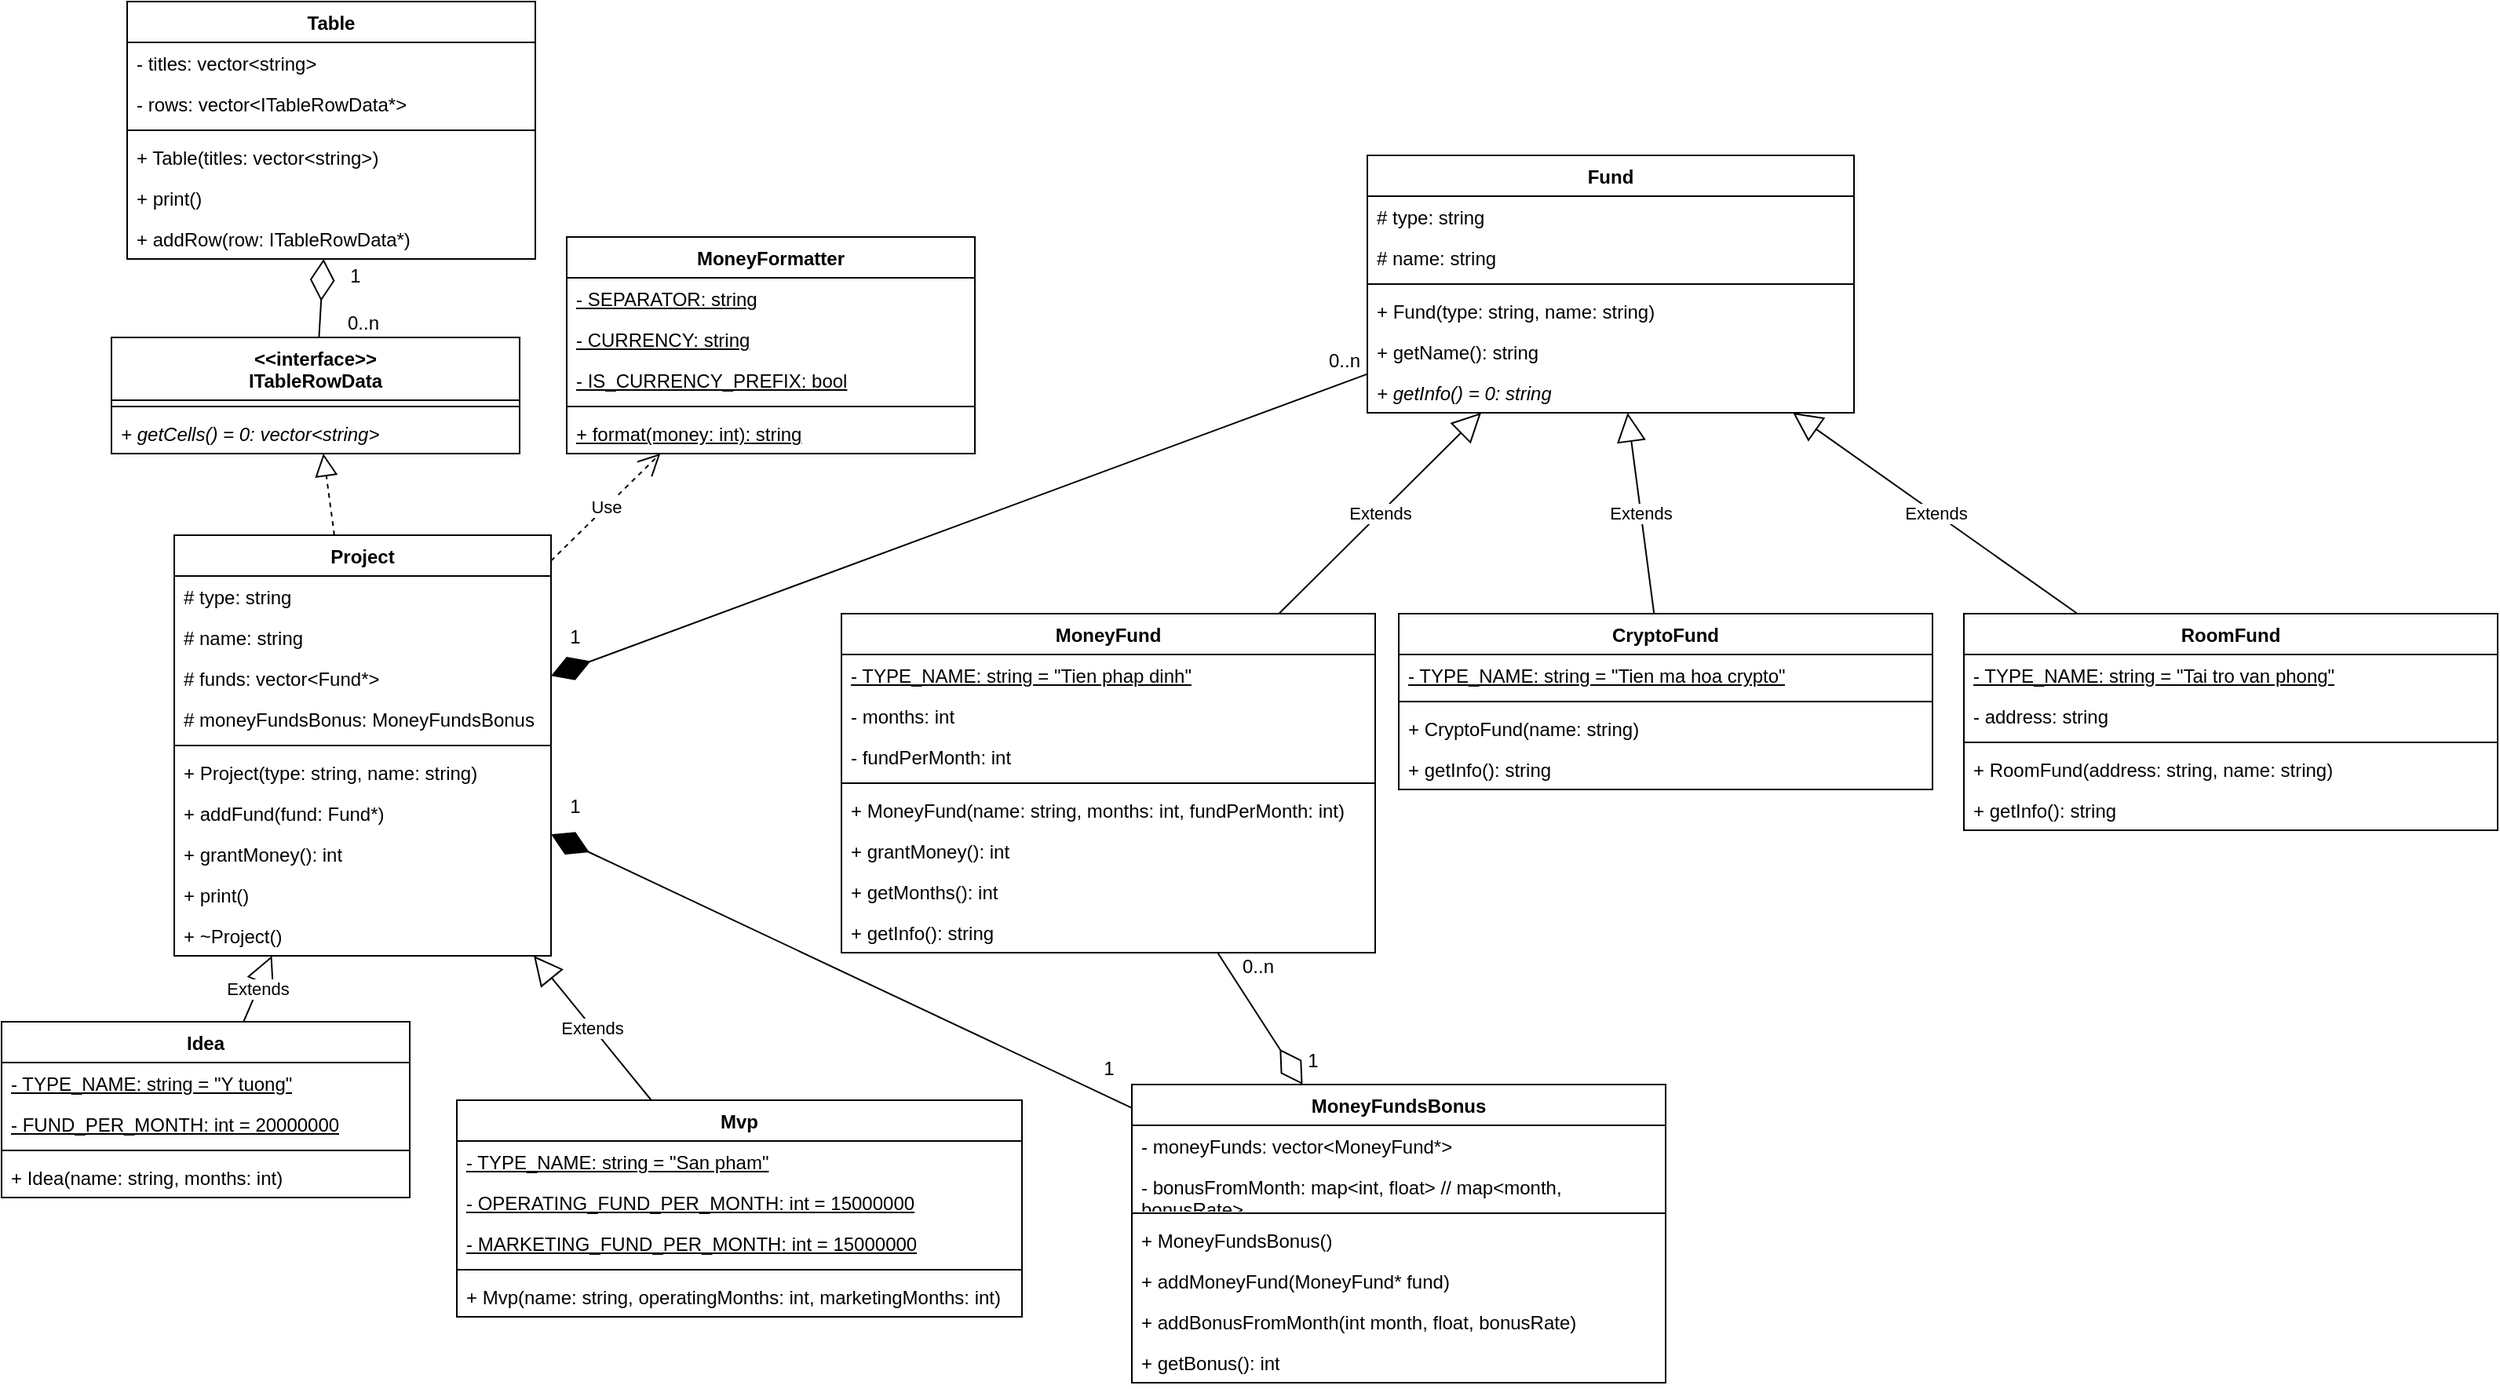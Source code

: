 <mxfile version="21.6.6" type="device">
  <diagram name="Page-1" id="ewAJtJAnc_Y8RpBzLz0w">
    <mxGraphModel dx="1235" dy="1766" grid="1" gridSize="10" guides="1" tooltips="1" connect="1" arrows="1" fold="1" page="1" pageScale="1" pageWidth="850" pageHeight="1100" math="0" shadow="0">
      <root>
        <mxCell id="0" />
        <mxCell id="1" parent="0" />
        <mxCell id="tlYxguj1pBxZnLDJ_f96-1" value="Project" style="swimlane;fontStyle=1;align=center;verticalAlign=top;childLayout=stackLayout;horizontal=1;startSize=26;horizontalStack=0;resizeParent=1;resizeParentMax=0;resizeLast=0;collapsible=1;marginBottom=0;whiteSpace=wrap;html=1;" parent="1" vertex="1">
          <mxGeometry x="230" y="210" width="240" height="268" as="geometry" />
        </mxCell>
        <mxCell id="tlYxguj1pBxZnLDJ_f96-2" value="# type: string" style="text;strokeColor=none;fillColor=none;align=left;verticalAlign=top;spacingLeft=4;spacingRight=4;overflow=hidden;rotatable=0;points=[[0,0.5],[1,0.5]];portConstraint=eastwest;whiteSpace=wrap;html=1;" parent="tlYxguj1pBxZnLDJ_f96-1" vertex="1">
          <mxGeometry y="26" width="240" height="26" as="geometry" />
        </mxCell>
        <mxCell id="tlYxguj1pBxZnLDJ_f96-21" value="# name: string" style="text;strokeColor=none;fillColor=none;align=left;verticalAlign=top;spacingLeft=4;spacingRight=4;overflow=hidden;rotatable=0;points=[[0,0.5],[1,0.5]];portConstraint=eastwest;whiteSpace=wrap;html=1;" parent="tlYxguj1pBxZnLDJ_f96-1" vertex="1">
          <mxGeometry y="52" width="240" height="26" as="geometry" />
        </mxCell>
        <mxCell id="tlYxguj1pBxZnLDJ_f96-26" value="# funds: vector&amp;lt;Fund*&amp;gt;" style="text;strokeColor=none;fillColor=none;align=left;verticalAlign=top;spacingLeft=4;spacingRight=4;overflow=hidden;rotatable=0;points=[[0,0.5],[1,0.5]];portConstraint=eastwest;whiteSpace=wrap;html=1;" parent="tlYxguj1pBxZnLDJ_f96-1" vertex="1">
          <mxGeometry y="78" width="240" height="26" as="geometry" />
        </mxCell>
        <mxCell id="tlYxguj1pBxZnLDJ_f96-110" value="# moneyFundsBonus: MoneyFundsBonus" style="text;strokeColor=none;fillColor=none;align=left;verticalAlign=top;spacingLeft=4;spacingRight=4;overflow=hidden;rotatable=0;points=[[0,0.5],[1,0.5]];portConstraint=eastwest;whiteSpace=wrap;html=1;" parent="tlYxguj1pBxZnLDJ_f96-1" vertex="1">
          <mxGeometry y="104" width="240" height="26" as="geometry" />
        </mxCell>
        <mxCell id="tlYxguj1pBxZnLDJ_f96-3" value="" style="line;strokeWidth=1;fillColor=none;align=left;verticalAlign=middle;spacingTop=-1;spacingLeft=3;spacingRight=3;rotatable=0;labelPosition=right;points=[];portConstraint=eastwest;strokeColor=inherit;" parent="tlYxguj1pBxZnLDJ_f96-1" vertex="1">
          <mxGeometry y="130" width="240" height="8" as="geometry" />
        </mxCell>
        <mxCell id="tlYxguj1pBxZnLDJ_f96-4" value="+ Project(type: string, name: string)" style="text;strokeColor=none;fillColor=none;align=left;verticalAlign=top;spacingLeft=4;spacingRight=4;overflow=hidden;rotatable=0;points=[[0,0.5],[1,0.5]];portConstraint=eastwest;whiteSpace=wrap;html=1;" parent="tlYxguj1pBxZnLDJ_f96-1" vertex="1">
          <mxGeometry y="138" width="240" height="26" as="geometry" />
        </mxCell>
        <mxCell id="tlYxguj1pBxZnLDJ_f96-35" value="+ addFund(fund: Fund*)" style="text;strokeColor=none;fillColor=none;align=left;verticalAlign=top;spacingLeft=4;spacingRight=4;overflow=hidden;rotatable=0;points=[[0,0.5],[1,0.5]];portConstraint=eastwest;whiteSpace=wrap;html=1;" parent="tlYxguj1pBxZnLDJ_f96-1" vertex="1">
          <mxGeometry y="164" width="240" height="26" as="geometry" />
        </mxCell>
        <mxCell id="tlYxguj1pBxZnLDJ_f96-25" value="+ grantMoney(): int" style="text;strokeColor=none;fillColor=none;align=left;verticalAlign=top;spacingLeft=4;spacingRight=4;overflow=hidden;rotatable=0;points=[[0,0.5],[1,0.5]];portConstraint=eastwest;whiteSpace=wrap;html=1;" parent="tlYxguj1pBxZnLDJ_f96-1" vertex="1">
          <mxGeometry y="190" width="240" height="26" as="geometry" />
        </mxCell>
        <mxCell id="tlYxguj1pBxZnLDJ_f96-22" value="+ print()" style="text;strokeColor=none;fillColor=none;align=left;verticalAlign=top;spacingLeft=4;spacingRight=4;overflow=hidden;rotatable=0;points=[[0,0.5],[1,0.5]];portConstraint=eastwest;whiteSpace=wrap;html=1;" parent="tlYxguj1pBxZnLDJ_f96-1" vertex="1">
          <mxGeometry y="216" width="240" height="26" as="geometry" />
        </mxCell>
        <mxCell id="tlYxguj1pBxZnLDJ_f96-33" value="+ ~Project()" style="text;strokeColor=none;fillColor=none;align=left;verticalAlign=top;spacingLeft=4;spacingRight=4;overflow=hidden;rotatable=0;points=[[0,0.5],[1,0.5]];portConstraint=eastwest;whiteSpace=wrap;html=1;" parent="tlYxguj1pBxZnLDJ_f96-1" vertex="1">
          <mxGeometry y="242" width="240" height="26" as="geometry" />
        </mxCell>
        <mxCell id="tlYxguj1pBxZnLDJ_f96-5" value="Idea" style="swimlane;fontStyle=1;align=center;verticalAlign=top;childLayout=stackLayout;horizontal=1;startSize=26;horizontalStack=0;resizeParent=1;resizeParentMax=0;resizeLast=0;collapsible=1;marginBottom=0;whiteSpace=wrap;html=1;" parent="1" vertex="1">
          <mxGeometry x="120" y="520" width="260" height="112" as="geometry" />
        </mxCell>
        <mxCell id="tlYxguj1pBxZnLDJ_f96-6" value="- TYPE_NAME: string = &quot;Y tuong&quot;" style="text;strokeColor=none;fillColor=none;align=left;verticalAlign=top;spacingLeft=4;spacingRight=4;overflow=hidden;rotatable=0;points=[[0,0.5],[1,0.5]];portConstraint=eastwest;whiteSpace=wrap;html=1;fontStyle=4" parent="tlYxguj1pBxZnLDJ_f96-5" vertex="1">
          <mxGeometry y="26" width="260" height="26" as="geometry" />
        </mxCell>
        <mxCell id="tlYxguj1pBxZnLDJ_f96-32" value="- FUND_PER_MONTH: int = 20000000" style="text;strokeColor=none;fillColor=none;align=left;verticalAlign=top;spacingLeft=4;spacingRight=4;overflow=hidden;rotatable=0;points=[[0,0.5],[1,0.5]];portConstraint=eastwest;whiteSpace=wrap;html=1;fontStyle=4" parent="tlYxguj1pBxZnLDJ_f96-5" vertex="1">
          <mxGeometry y="52" width="260" height="26" as="geometry" />
        </mxCell>
        <mxCell id="tlYxguj1pBxZnLDJ_f96-7" value="" style="line;strokeWidth=1;fillColor=none;align=left;verticalAlign=middle;spacingTop=-1;spacingLeft=3;spacingRight=3;rotatable=0;labelPosition=right;points=[];portConstraint=eastwest;strokeColor=inherit;" parent="tlYxguj1pBxZnLDJ_f96-5" vertex="1">
          <mxGeometry y="78" width="260" height="8" as="geometry" />
        </mxCell>
        <mxCell id="tlYxguj1pBxZnLDJ_f96-8" value="+ Idea(name: string, months: int)" style="text;strokeColor=none;fillColor=none;align=left;verticalAlign=top;spacingLeft=4;spacingRight=4;overflow=hidden;rotatable=0;points=[[0,0.5],[1,0.5]];portConstraint=eastwest;whiteSpace=wrap;html=1;" parent="tlYxguj1pBxZnLDJ_f96-5" vertex="1">
          <mxGeometry y="86" width="260" height="26" as="geometry" />
        </mxCell>
        <mxCell id="tlYxguj1pBxZnLDJ_f96-9" value="Mvp" style="swimlane;fontStyle=1;align=center;verticalAlign=top;childLayout=stackLayout;horizontal=1;startSize=26;horizontalStack=0;resizeParent=1;resizeParentMax=0;resizeLast=0;collapsible=1;marginBottom=0;whiteSpace=wrap;html=1;" parent="1" vertex="1">
          <mxGeometry x="410" y="570" width="360" height="138" as="geometry" />
        </mxCell>
        <mxCell id="tlYxguj1pBxZnLDJ_f96-10" value="- TYPE_NAME: string = &quot;San pham&quot;" style="text;strokeColor=none;fillColor=none;align=left;verticalAlign=top;spacingLeft=4;spacingRight=4;overflow=hidden;rotatable=0;points=[[0,0.5],[1,0.5]];portConstraint=eastwest;whiteSpace=wrap;html=1;fontStyle=4" parent="tlYxguj1pBxZnLDJ_f96-9" vertex="1">
          <mxGeometry y="26" width="360" height="26" as="geometry" />
        </mxCell>
        <mxCell id="tlYxguj1pBxZnLDJ_f96-24" value="- OPERATING_FUND_PER_MONTH: int = 15000000" style="text;strokeColor=none;fillColor=none;align=left;verticalAlign=top;spacingLeft=4;spacingRight=4;overflow=hidden;rotatable=0;points=[[0,0.5],[1,0.5]];portConstraint=eastwest;whiteSpace=wrap;html=1;fontStyle=4" parent="tlYxguj1pBxZnLDJ_f96-9" vertex="1">
          <mxGeometry y="52" width="360" height="26" as="geometry" />
        </mxCell>
        <mxCell id="tlYxguj1pBxZnLDJ_f96-36" value="- MARKETING_FUND_PER_MONTH: int = 15000000" style="text;strokeColor=none;fillColor=none;align=left;verticalAlign=top;spacingLeft=4;spacingRight=4;overflow=hidden;rotatable=0;points=[[0,0.5],[1,0.5]];portConstraint=eastwest;whiteSpace=wrap;html=1;fontStyle=4" parent="tlYxguj1pBxZnLDJ_f96-9" vertex="1">
          <mxGeometry y="78" width="360" height="26" as="geometry" />
        </mxCell>
        <mxCell id="tlYxguj1pBxZnLDJ_f96-11" value="" style="line;strokeWidth=1;fillColor=none;align=left;verticalAlign=middle;spacingTop=-1;spacingLeft=3;spacingRight=3;rotatable=0;labelPosition=right;points=[];portConstraint=eastwest;strokeColor=inherit;" parent="tlYxguj1pBxZnLDJ_f96-9" vertex="1">
          <mxGeometry y="104" width="360" height="8" as="geometry" />
        </mxCell>
        <mxCell id="tlYxguj1pBxZnLDJ_f96-12" value="+ Mvp(name: string, operatingMonths: int, marketingMonths: int)" style="text;strokeColor=none;fillColor=none;align=left;verticalAlign=top;spacingLeft=4;spacingRight=4;overflow=hidden;rotatable=0;points=[[0,0.5],[1,0.5]];portConstraint=eastwest;whiteSpace=wrap;html=1;" parent="tlYxguj1pBxZnLDJ_f96-9" vertex="1">
          <mxGeometry y="112" width="360" height="26" as="geometry" />
        </mxCell>
        <mxCell id="tlYxguj1pBxZnLDJ_f96-13" value="Extends" style="endArrow=block;endSize=16;endFill=0;html=1;rounded=0;" parent="1" source="tlYxguj1pBxZnLDJ_f96-5" target="tlYxguj1pBxZnLDJ_f96-1" edge="1">
          <mxGeometry width="160" relative="1" as="geometry">
            <mxPoint x="350" y="410" as="sourcePoint" />
            <mxPoint x="510" y="410" as="targetPoint" />
          </mxGeometry>
        </mxCell>
        <mxCell id="tlYxguj1pBxZnLDJ_f96-14" value="Extends" style="endArrow=block;endSize=16;endFill=0;html=1;rounded=0;" parent="1" source="tlYxguj1pBxZnLDJ_f96-9" target="tlYxguj1pBxZnLDJ_f96-1" edge="1">
          <mxGeometry width="160" relative="1" as="geometry">
            <mxPoint x="350" y="330" as="sourcePoint" />
            <mxPoint x="420" y="256" as="targetPoint" />
          </mxGeometry>
        </mxCell>
        <mxCell id="tlYxguj1pBxZnLDJ_f96-15" value="MoneyFund" style="swimlane;fontStyle=1;align=center;verticalAlign=top;childLayout=stackLayout;horizontal=1;startSize=26;horizontalStack=0;resizeParent=1;resizeParentMax=0;resizeLast=0;collapsible=1;marginBottom=0;whiteSpace=wrap;html=1;" parent="1" vertex="1">
          <mxGeometry x="655" y="260" width="340" height="216" as="geometry" />
        </mxCell>
        <mxCell id="tlYxguj1pBxZnLDJ_f96-92" value="- TYPE_NAME: string = &quot;Tien phap dinh&quot;" style="text;strokeColor=none;fillColor=none;align=left;verticalAlign=top;spacingLeft=4;spacingRight=4;overflow=hidden;rotatable=0;points=[[0,0.5],[1,0.5]];portConstraint=eastwest;whiteSpace=wrap;html=1;fontStyle=4" parent="tlYxguj1pBxZnLDJ_f96-15" vertex="1">
          <mxGeometry y="26" width="340" height="26" as="geometry" />
        </mxCell>
        <mxCell id="tlYxguj1pBxZnLDJ_f96-16" value="- months: int" style="text;strokeColor=none;fillColor=none;align=left;verticalAlign=top;spacingLeft=4;spacingRight=4;overflow=hidden;rotatable=0;points=[[0,0.5],[1,0.5]];portConstraint=eastwest;whiteSpace=wrap;html=1;" parent="tlYxguj1pBxZnLDJ_f96-15" vertex="1">
          <mxGeometry y="52" width="340" height="26" as="geometry" />
        </mxCell>
        <mxCell id="tlYxguj1pBxZnLDJ_f96-20" value="- fundPerMonth: int" style="text;strokeColor=none;fillColor=none;align=left;verticalAlign=top;spacingLeft=4;spacingRight=4;overflow=hidden;rotatable=0;points=[[0,0.5],[1,0.5]];portConstraint=eastwest;whiteSpace=wrap;html=1;" parent="tlYxguj1pBxZnLDJ_f96-15" vertex="1">
          <mxGeometry y="78" width="340" height="26" as="geometry" />
        </mxCell>
        <mxCell id="tlYxguj1pBxZnLDJ_f96-17" value="" style="line;strokeWidth=1;fillColor=none;align=left;verticalAlign=middle;spacingTop=-1;spacingLeft=3;spacingRight=3;rotatable=0;labelPosition=right;points=[];portConstraint=eastwest;strokeColor=inherit;" parent="tlYxguj1pBxZnLDJ_f96-15" vertex="1">
          <mxGeometry y="104" width="340" height="8" as="geometry" />
        </mxCell>
        <mxCell id="tlYxguj1pBxZnLDJ_f96-34" value="&lt;div&gt;+ MoneyFund(name: string, months: int, fundPerMonth: int)&lt;/div&gt;" style="text;strokeColor=none;fillColor=none;align=left;verticalAlign=top;spacingLeft=4;spacingRight=4;overflow=hidden;rotatable=0;points=[[0,0.5],[1,0.5]];portConstraint=eastwest;whiteSpace=wrap;html=1;" parent="tlYxguj1pBxZnLDJ_f96-15" vertex="1">
          <mxGeometry y="112" width="340" height="26" as="geometry" />
        </mxCell>
        <mxCell id="tlYxguj1pBxZnLDJ_f96-18" value="+ grantMoney(): int" style="text;strokeColor=none;fillColor=none;align=left;verticalAlign=top;spacingLeft=4;spacingRight=4;overflow=hidden;rotatable=0;points=[[0,0.5],[1,0.5]];portConstraint=eastwest;whiteSpace=wrap;html=1;" parent="tlYxguj1pBxZnLDJ_f96-15" vertex="1">
          <mxGeometry y="138" width="340" height="26" as="geometry" />
        </mxCell>
        <mxCell id="tlYxguj1pBxZnLDJ_f96-31" value="+ getMonths(): int" style="text;strokeColor=none;fillColor=none;align=left;verticalAlign=top;spacingLeft=4;spacingRight=4;overflow=hidden;rotatable=0;points=[[0,0.5],[1,0.5]];portConstraint=eastwest;whiteSpace=wrap;html=1;" parent="tlYxguj1pBxZnLDJ_f96-15" vertex="1">
          <mxGeometry y="164" width="340" height="26" as="geometry" />
        </mxCell>
        <mxCell id="tlYxguj1pBxZnLDJ_f96-37" value="+ getInfo(): string" style="text;strokeColor=none;fillColor=none;align=left;verticalAlign=top;spacingLeft=4;spacingRight=4;overflow=hidden;rotatable=0;points=[[0,0.5],[1,0.5]];portConstraint=eastwest;whiteSpace=wrap;html=1;" parent="tlYxguj1pBxZnLDJ_f96-15" vertex="1">
          <mxGeometry y="190" width="340" height="26" as="geometry" />
        </mxCell>
        <mxCell id="tlYxguj1pBxZnLDJ_f96-27" value="" style="endArrow=diamondThin;endFill=1;endSize=24;html=1;rounded=0;" parent="1" source="tlYxguj1pBxZnLDJ_f96-65" target="tlYxguj1pBxZnLDJ_f96-1" edge="1">
          <mxGeometry width="160" relative="1" as="geometry">
            <mxPoint x="380" y="190" as="sourcePoint" />
            <mxPoint x="540" y="190" as="targetPoint" />
          </mxGeometry>
        </mxCell>
        <mxCell id="tlYxguj1pBxZnLDJ_f96-28" value="1" style="text;html=1;align=center;verticalAlign=middle;resizable=0;points=[];autosize=1;strokeColor=none;fillColor=none;" parent="1" vertex="1">
          <mxGeometry x="470" y="260" width="30" height="30" as="geometry" />
        </mxCell>
        <mxCell id="tlYxguj1pBxZnLDJ_f96-29" value="0..n" style="text;html=1;align=center;verticalAlign=middle;resizable=0;points=[];autosize=1;strokeColor=none;fillColor=none;" parent="1" vertex="1">
          <mxGeometry x="955" y="84" width="40" height="30" as="geometry" />
        </mxCell>
        <mxCell id="tlYxguj1pBxZnLDJ_f96-38" value="MoneyFormatter" style="swimlane;fontStyle=1;align=center;verticalAlign=top;childLayout=stackLayout;horizontal=1;startSize=26;horizontalStack=0;resizeParent=1;resizeParentMax=0;resizeLast=0;collapsible=1;marginBottom=0;whiteSpace=wrap;html=1;" parent="1" vertex="1">
          <mxGeometry x="480" y="20" width="260" height="138" as="geometry" />
        </mxCell>
        <mxCell id="tlYxguj1pBxZnLDJ_f96-39" value="- SEPARATOR: string" style="text;strokeColor=none;fillColor=none;align=left;verticalAlign=top;spacingLeft=4;spacingRight=4;overflow=hidden;rotatable=0;points=[[0,0.5],[1,0.5]];portConstraint=eastwest;whiteSpace=wrap;html=1;fontStyle=4" parent="tlYxguj1pBxZnLDJ_f96-38" vertex="1">
          <mxGeometry y="26" width="260" height="26" as="geometry" />
        </mxCell>
        <mxCell id="tlYxguj1pBxZnLDJ_f96-40" value="- CURRENCY: string" style="text;strokeColor=none;fillColor=none;align=left;verticalAlign=top;spacingLeft=4;spacingRight=4;overflow=hidden;rotatable=0;points=[[0,0.5],[1,0.5]];portConstraint=eastwest;whiteSpace=wrap;html=1;fontStyle=4" parent="tlYxguj1pBxZnLDJ_f96-38" vertex="1">
          <mxGeometry y="52" width="260" height="26" as="geometry" />
        </mxCell>
        <mxCell id="tlYxguj1pBxZnLDJ_f96-43" value="- IS_CURRENCY_PREFIX: bool" style="text;strokeColor=none;fillColor=none;align=left;verticalAlign=top;spacingLeft=4;spacingRight=4;overflow=hidden;rotatable=0;points=[[0,0.5],[1,0.5]];portConstraint=eastwest;whiteSpace=wrap;html=1;fontStyle=4" parent="tlYxguj1pBxZnLDJ_f96-38" vertex="1">
          <mxGeometry y="78" width="260" height="26" as="geometry" />
        </mxCell>
        <mxCell id="tlYxguj1pBxZnLDJ_f96-41" value="" style="line;strokeWidth=1;fillColor=none;align=left;verticalAlign=middle;spacingTop=-1;spacingLeft=3;spacingRight=3;rotatable=0;labelPosition=right;points=[];portConstraint=eastwest;strokeColor=inherit;" parent="tlYxguj1pBxZnLDJ_f96-38" vertex="1">
          <mxGeometry y="104" width="260" height="8" as="geometry" />
        </mxCell>
        <mxCell id="tlYxguj1pBxZnLDJ_f96-42" value="+ format(money: int): string" style="text;strokeColor=none;fillColor=none;align=left;verticalAlign=top;spacingLeft=4;spacingRight=4;overflow=hidden;rotatable=0;points=[[0,0.5],[1,0.5]];portConstraint=eastwest;whiteSpace=wrap;html=1;fontStyle=4" parent="tlYxguj1pBxZnLDJ_f96-38" vertex="1">
          <mxGeometry y="112" width="260" height="26" as="geometry" />
        </mxCell>
        <mxCell id="tlYxguj1pBxZnLDJ_f96-44" value="Use" style="endArrow=open;endSize=12;dashed=1;html=1;rounded=0;" parent="1" source="tlYxguj1pBxZnLDJ_f96-1" target="tlYxguj1pBxZnLDJ_f96-38" edge="1">
          <mxGeometry width="160" relative="1" as="geometry">
            <mxPoint x="420" y="220" as="sourcePoint" />
            <mxPoint x="580" y="220" as="targetPoint" />
          </mxGeometry>
        </mxCell>
        <mxCell id="tlYxguj1pBxZnLDJ_f96-45" value="&lt;div&gt;&amp;lt;&amp;lt;interface&amp;gt;&amp;gt;&lt;br&gt;&lt;/div&gt;&lt;div&gt;ITableRowData&lt;/div&gt;" style="swimlane;fontStyle=1;align=center;verticalAlign=top;childLayout=stackLayout;horizontal=1;startSize=40;horizontalStack=0;resizeParent=1;resizeParentMax=0;resizeLast=0;collapsible=1;marginBottom=0;whiteSpace=wrap;html=1;" parent="1" vertex="1">
          <mxGeometry x="190" y="84" width="260" height="74" as="geometry" />
        </mxCell>
        <mxCell id="tlYxguj1pBxZnLDJ_f96-49" value="" style="line;strokeWidth=1;fillColor=none;align=left;verticalAlign=middle;spacingTop=-1;spacingLeft=3;spacingRight=3;rotatable=0;labelPosition=right;points=[];portConstraint=eastwest;strokeColor=inherit;" parent="tlYxguj1pBxZnLDJ_f96-45" vertex="1">
          <mxGeometry y="40" width="260" height="8" as="geometry" />
        </mxCell>
        <mxCell id="tlYxguj1pBxZnLDJ_f96-50" value="+ getCells() = 0: vector&amp;lt;string&amp;gt;" style="text;strokeColor=none;fillColor=none;align=left;verticalAlign=top;spacingLeft=4;spacingRight=4;overflow=hidden;rotatable=0;points=[[0,0.5],[1,0.5]];portConstraint=eastwest;whiteSpace=wrap;html=1;fontStyle=2" parent="tlYxguj1pBxZnLDJ_f96-45" vertex="1">
          <mxGeometry y="48" width="260" height="26" as="geometry" />
        </mxCell>
        <mxCell id="tlYxguj1pBxZnLDJ_f96-51" value="" style="endArrow=block;dashed=1;endFill=0;endSize=12;html=1;rounded=0;" parent="1" source="tlYxguj1pBxZnLDJ_f96-1" target="tlYxguj1pBxZnLDJ_f96-45" edge="1">
          <mxGeometry width="160" relative="1" as="geometry">
            <mxPoint x="420" y="140" as="sourcePoint" />
            <mxPoint x="580" y="140" as="targetPoint" />
          </mxGeometry>
        </mxCell>
        <mxCell id="tlYxguj1pBxZnLDJ_f96-52" value="Table" style="swimlane;fontStyle=1;align=center;verticalAlign=top;childLayout=stackLayout;horizontal=1;startSize=26;horizontalStack=0;resizeParent=1;resizeParentMax=0;resizeLast=0;collapsible=1;marginBottom=0;whiteSpace=wrap;html=1;" parent="1" vertex="1">
          <mxGeometry x="200" y="-130" width="260" height="164" as="geometry" />
        </mxCell>
        <mxCell id="tlYxguj1pBxZnLDJ_f96-55" value="- titles: vector&amp;lt;string&amp;gt;" style="text;strokeColor=none;fillColor=none;align=left;verticalAlign=top;spacingLeft=4;spacingRight=4;overflow=hidden;rotatable=0;points=[[0,0.5],[1,0.5]];portConstraint=eastwest;whiteSpace=wrap;html=1;fontStyle=0" parent="tlYxguj1pBxZnLDJ_f96-52" vertex="1">
          <mxGeometry y="26" width="260" height="26" as="geometry" />
        </mxCell>
        <mxCell id="tlYxguj1pBxZnLDJ_f96-58" value="- rows: vector&amp;lt;ITableRowData*&amp;gt;" style="text;strokeColor=none;fillColor=none;align=left;verticalAlign=top;spacingLeft=4;spacingRight=4;overflow=hidden;rotatable=0;points=[[0,0.5],[1,0.5]];portConstraint=eastwest;whiteSpace=wrap;html=1;fontStyle=0" parent="tlYxguj1pBxZnLDJ_f96-52" vertex="1">
          <mxGeometry y="52" width="260" height="26" as="geometry" />
        </mxCell>
        <mxCell id="tlYxguj1pBxZnLDJ_f96-56" value="" style="line;strokeWidth=1;fillColor=none;align=left;verticalAlign=middle;spacingTop=-1;spacingLeft=3;spacingRight=3;rotatable=0;labelPosition=right;points=[];portConstraint=eastwest;strokeColor=inherit;" parent="tlYxguj1pBxZnLDJ_f96-52" vertex="1">
          <mxGeometry y="78" width="260" height="8" as="geometry" />
        </mxCell>
        <mxCell id="tlYxguj1pBxZnLDJ_f96-57" value="+ Table(titles: vector&amp;lt;string&amp;gt;)" style="text;strokeColor=none;fillColor=none;align=left;verticalAlign=top;spacingLeft=4;spacingRight=4;overflow=hidden;rotatable=0;points=[[0,0.5],[1,0.5]];portConstraint=eastwest;whiteSpace=wrap;html=1;fontStyle=0" parent="tlYxguj1pBxZnLDJ_f96-52" vertex="1">
          <mxGeometry y="86" width="260" height="26" as="geometry" />
        </mxCell>
        <mxCell id="tlYxguj1pBxZnLDJ_f96-59" value="+ print()" style="text;strokeColor=none;fillColor=none;align=left;verticalAlign=top;spacingLeft=4;spacingRight=4;overflow=hidden;rotatable=0;points=[[0,0.5],[1,0.5]];portConstraint=eastwest;whiteSpace=wrap;html=1;fontStyle=0" parent="tlYxguj1pBxZnLDJ_f96-52" vertex="1">
          <mxGeometry y="112" width="260" height="26" as="geometry" />
        </mxCell>
        <mxCell id="tlYxguj1pBxZnLDJ_f96-60" value="+ addRow(row: ITableRowData*)" style="text;strokeColor=none;fillColor=none;align=left;verticalAlign=top;spacingLeft=4;spacingRight=4;overflow=hidden;rotatable=0;points=[[0,0.5],[1,0.5]];portConstraint=eastwest;whiteSpace=wrap;html=1;fontStyle=0" parent="tlYxguj1pBxZnLDJ_f96-52" vertex="1">
          <mxGeometry y="138" width="260" height="26" as="geometry" />
        </mxCell>
        <mxCell id="tlYxguj1pBxZnLDJ_f96-62" value="" style="endArrow=diamondThin;endFill=0;endSize=24;html=1;rounded=0;" parent="1" source="tlYxguj1pBxZnLDJ_f96-45" target="tlYxguj1pBxZnLDJ_f96-52" edge="1">
          <mxGeometry width="160" relative="1" as="geometry">
            <mxPoint x="420" y="-10" as="sourcePoint" />
            <mxPoint x="580" y="-10" as="targetPoint" />
          </mxGeometry>
        </mxCell>
        <mxCell id="tlYxguj1pBxZnLDJ_f96-63" value="1" style="text;html=1;align=center;verticalAlign=middle;resizable=0;points=[];autosize=1;strokeColor=none;fillColor=none;" parent="1" vertex="1">
          <mxGeometry x="330" y="30" width="30" height="30" as="geometry" />
        </mxCell>
        <mxCell id="tlYxguj1pBxZnLDJ_f96-64" value="0..n" style="text;html=1;align=center;verticalAlign=middle;resizable=0;points=[];autosize=1;strokeColor=none;fillColor=none;" parent="1" vertex="1">
          <mxGeometry x="330" y="60" width="40" height="30" as="geometry" />
        </mxCell>
        <mxCell id="tlYxguj1pBxZnLDJ_f96-65" value="Fund" style="swimlane;fontStyle=1;align=center;verticalAlign=top;childLayout=stackLayout;horizontal=1;startSize=26;horizontalStack=0;resizeParent=1;resizeParentMax=0;resizeLast=0;collapsible=1;marginBottom=0;whiteSpace=wrap;html=1;" parent="1" vertex="1">
          <mxGeometry x="990" y="-32" width="310" height="164" as="geometry" />
        </mxCell>
        <mxCell id="tlYxguj1pBxZnLDJ_f96-66" value="# type: string" style="text;strokeColor=none;fillColor=none;align=left;verticalAlign=top;spacingLeft=4;spacingRight=4;overflow=hidden;rotatable=0;points=[[0,0.5],[1,0.5]];portConstraint=eastwest;whiteSpace=wrap;html=1;" parent="tlYxguj1pBxZnLDJ_f96-65" vertex="1">
          <mxGeometry y="26" width="310" height="26" as="geometry" />
        </mxCell>
        <mxCell id="tlYxguj1pBxZnLDJ_f96-76" value="# name: string" style="text;strokeColor=none;fillColor=none;align=left;verticalAlign=top;spacingLeft=4;spacingRight=4;overflow=hidden;rotatable=0;points=[[0,0.5],[1,0.5]];portConstraint=eastwest;whiteSpace=wrap;html=1;" parent="tlYxguj1pBxZnLDJ_f96-65" vertex="1">
          <mxGeometry y="52" width="310" height="26" as="geometry" />
        </mxCell>
        <mxCell id="tlYxguj1pBxZnLDJ_f96-69" value="" style="line;strokeWidth=1;fillColor=none;align=left;verticalAlign=middle;spacingTop=-1;spacingLeft=3;spacingRight=3;rotatable=0;labelPosition=right;points=[];portConstraint=eastwest;strokeColor=inherit;" parent="tlYxguj1pBxZnLDJ_f96-65" vertex="1">
          <mxGeometry y="78" width="310" height="8" as="geometry" />
        </mxCell>
        <mxCell id="tlYxguj1pBxZnLDJ_f96-70" value="&lt;div&gt;+ Fund(type: string, name: string)&lt;/div&gt;" style="text;strokeColor=none;fillColor=none;align=left;verticalAlign=top;spacingLeft=4;spacingRight=4;overflow=hidden;rotatable=0;points=[[0,0.5],[1,0.5]];portConstraint=eastwest;whiteSpace=wrap;html=1;" parent="tlYxguj1pBxZnLDJ_f96-65" vertex="1">
          <mxGeometry y="86" width="310" height="26" as="geometry" />
        </mxCell>
        <mxCell id="tlYxguj1pBxZnLDJ_f96-72" value="+ getName(): string" style="text;strokeColor=none;fillColor=none;align=left;verticalAlign=top;spacingLeft=4;spacingRight=4;overflow=hidden;rotatable=0;points=[[0,0.5],[1,0.5]];portConstraint=eastwest;whiteSpace=wrap;html=1;" parent="tlYxguj1pBxZnLDJ_f96-65" vertex="1">
          <mxGeometry y="112" width="310" height="26" as="geometry" />
        </mxCell>
        <mxCell id="tlYxguj1pBxZnLDJ_f96-74" value="+ getInfo() = 0: string" style="text;strokeColor=none;fillColor=none;align=left;verticalAlign=top;spacingLeft=4;spacingRight=4;overflow=hidden;rotatable=0;points=[[0,0.5],[1,0.5]];portConstraint=eastwest;whiteSpace=wrap;html=1;fontStyle=2" parent="tlYxguj1pBxZnLDJ_f96-65" vertex="1">
          <mxGeometry y="138" width="310" height="26" as="geometry" />
        </mxCell>
        <mxCell id="tlYxguj1pBxZnLDJ_f96-75" value="Extends" style="endArrow=block;endSize=16;endFill=0;html=1;rounded=0;" parent="1" source="tlYxguj1pBxZnLDJ_f96-15" target="tlYxguj1pBxZnLDJ_f96-65" edge="1">
          <mxGeometry width="160" relative="1" as="geometry">
            <mxPoint x="810" y="300" as="sourcePoint" />
            <mxPoint x="970" y="300" as="targetPoint" />
          </mxGeometry>
        </mxCell>
        <mxCell id="tlYxguj1pBxZnLDJ_f96-77" value="CryptoFund" style="swimlane;fontStyle=1;align=center;verticalAlign=top;childLayout=stackLayout;horizontal=1;startSize=26;horizontalStack=0;resizeParent=1;resizeParentMax=0;resizeLast=0;collapsible=1;marginBottom=0;whiteSpace=wrap;html=1;" parent="1" vertex="1">
          <mxGeometry x="1010" y="260" width="340" height="112" as="geometry" />
        </mxCell>
        <mxCell id="tlYxguj1pBxZnLDJ_f96-78" value="- TYPE_NAME: string = &quot;Tien ma hoa crypto&quot;" style="text;strokeColor=none;fillColor=none;align=left;verticalAlign=top;spacingLeft=4;spacingRight=4;overflow=hidden;rotatable=0;points=[[0,0.5],[1,0.5]];portConstraint=eastwest;whiteSpace=wrap;html=1;fontStyle=4" parent="tlYxguj1pBxZnLDJ_f96-77" vertex="1">
          <mxGeometry y="26" width="340" height="26" as="geometry" />
        </mxCell>
        <mxCell id="tlYxguj1pBxZnLDJ_f96-80" value="" style="line;strokeWidth=1;fillColor=none;align=left;verticalAlign=middle;spacingTop=-1;spacingLeft=3;spacingRight=3;rotatable=0;labelPosition=right;points=[];portConstraint=eastwest;strokeColor=inherit;" parent="tlYxguj1pBxZnLDJ_f96-77" vertex="1">
          <mxGeometry y="52" width="340" height="8" as="geometry" />
        </mxCell>
        <mxCell id="tlYxguj1pBxZnLDJ_f96-81" value="&lt;div&gt;+ CryptoFund(name: string)&lt;/div&gt;" style="text;strokeColor=none;fillColor=none;align=left;verticalAlign=top;spacingLeft=4;spacingRight=4;overflow=hidden;rotatable=0;points=[[0,0.5],[1,0.5]];portConstraint=eastwest;whiteSpace=wrap;html=1;" parent="tlYxguj1pBxZnLDJ_f96-77" vertex="1">
          <mxGeometry y="60" width="340" height="26" as="geometry" />
        </mxCell>
        <mxCell id="tlYxguj1pBxZnLDJ_f96-84" value="+ getInfo(): string" style="text;strokeColor=none;fillColor=none;align=left;verticalAlign=top;spacingLeft=4;spacingRight=4;overflow=hidden;rotatable=0;points=[[0,0.5],[1,0.5]];portConstraint=eastwest;whiteSpace=wrap;html=1;" parent="tlYxguj1pBxZnLDJ_f96-77" vertex="1">
          <mxGeometry y="86" width="340" height="26" as="geometry" />
        </mxCell>
        <mxCell id="tlYxguj1pBxZnLDJ_f96-85" value="Extends" style="endArrow=block;endSize=16;endFill=0;html=1;rounded=0;" parent="1" source="tlYxguj1pBxZnLDJ_f96-77" target="tlYxguj1pBxZnLDJ_f96-65" edge="1">
          <mxGeometry width="160" relative="1" as="geometry">
            <mxPoint x="920" y="231" as="sourcePoint" />
            <mxPoint x="1042" y="142" as="targetPoint" />
          </mxGeometry>
        </mxCell>
        <mxCell id="tlYxguj1pBxZnLDJ_f96-86" value="RoomFund" style="swimlane;fontStyle=1;align=center;verticalAlign=top;childLayout=stackLayout;horizontal=1;startSize=26;horizontalStack=0;resizeParent=1;resizeParentMax=0;resizeLast=0;collapsible=1;marginBottom=0;whiteSpace=wrap;html=1;" parent="1" vertex="1">
          <mxGeometry x="1370" y="260" width="340" height="138" as="geometry" />
        </mxCell>
        <mxCell id="tlYxguj1pBxZnLDJ_f96-93" value="- TYPE_NAME: string = &quot;Tai tro van phong&quot;" style="text;strokeColor=none;fillColor=none;align=left;verticalAlign=top;spacingLeft=4;spacingRight=4;overflow=hidden;rotatable=0;points=[[0,0.5],[1,0.5]];portConstraint=eastwest;whiteSpace=wrap;html=1;fontStyle=4" parent="tlYxguj1pBxZnLDJ_f96-86" vertex="1">
          <mxGeometry y="26" width="340" height="26" as="geometry" />
        </mxCell>
        <mxCell id="tlYxguj1pBxZnLDJ_f96-87" value="- address: string" style="text;strokeColor=none;fillColor=none;align=left;verticalAlign=top;spacingLeft=4;spacingRight=4;overflow=hidden;rotatable=0;points=[[0,0.5],[1,0.5]];portConstraint=eastwest;whiteSpace=wrap;html=1;" parent="tlYxguj1pBxZnLDJ_f96-86" vertex="1">
          <mxGeometry y="52" width="340" height="26" as="geometry" />
        </mxCell>
        <mxCell id="tlYxguj1pBxZnLDJ_f96-88" value="" style="line;strokeWidth=1;fillColor=none;align=left;verticalAlign=middle;spacingTop=-1;spacingLeft=3;spacingRight=3;rotatable=0;labelPosition=right;points=[];portConstraint=eastwest;strokeColor=inherit;" parent="tlYxguj1pBxZnLDJ_f96-86" vertex="1">
          <mxGeometry y="78" width="340" height="8" as="geometry" />
        </mxCell>
        <mxCell id="tlYxguj1pBxZnLDJ_f96-89" value="&lt;div&gt;+ RoomFund(address: string, name: string)&lt;/div&gt;" style="text;strokeColor=none;fillColor=none;align=left;verticalAlign=top;spacingLeft=4;spacingRight=4;overflow=hidden;rotatable=0;points=[[0,0.5],[1,0.5]];portConstraint=eastwest;whiteSpace=wrap;html=1;" parent="tlYxguj1pBxZnLDJ_f96-86" vertex="1">
          <mxGeometry y="86" width="340" height="26" as="geometry" />
        </mxCell>
        <mxCell id="tlYxguj1pBxZnLDJ_f96-90" value="+ getInfo(): string" style="text;strokeColor=none;fillColor=none;align=left;verticalAlign=top;spacingLeft=4;spacingRight=4;overflow=hidden;rotatable=0;points=[[0,0.5],[1,0.5]];portConstraint=eastwest;whiteSpace=wrap;html=1;" parent="tlYxguj1pBxZnLDJ_f96-86" vertex="1">
          <mxGeometry y="112" width="340" height="26" as="geometry" />
        </mxCell>
        <mxCell id="tlYxguj1pBxZnLDJ_f96-91" value="Extends" style="endArrow=block;endSize=16;endFill=0;html=1;rounded=0;" parent="1" source="tlYxguj1pBxZnLDJ_f96-86" target="tlYxguj1pBxZnLDJ_f96-65" edge="1">
          <mxGeometry width="160" relative="1" as="geometry">
            <mxPoint x="1155" y="270" as="sourcePoint" />
            <mxPoint x="1155" y="142" as="targetPoint" />
          </mxGeometry>
        </mxCell>
        <mxCell id="tlYxguj1pBxZnLDJ_f96-94" value="MoneyFundsBonus" style="swimlane;fontStyle=1;align=center;verticalAlign=top;childLayout=stackLayout;horizontal=1;startSize=26;horizontalStack=0;resizeParent=1;resizeParentMax=0;resizeLast=0;collapsible=1;marginBottom=0;whiteSpace=wrap;html=1;" parent="1" vertex="1">
          <mxGeometry x="840" y="560" width="340" height="190" as="geometry" />
        </mxCell>
        <mxCell id="tlYxguj1pBxZnLDJ_f96-96" value="- moneyFunds: vector&amp;lt;MoneyFund*&amp;gt;" style="text;strokeColor=none;fillColor=none;align=left;verticalAlign=top;spacingLeft=4;spacingRight=4;overflow=hidden;rotatable=0;points=[[0,0.5],[1,0.5]];portConstraint=eastwest;whiteSpace=wrap;html=1;" parent="tlYxguj1pBxZnLDJ_f96-94" vertex="1">
          <mxGeometry y="26" width="340" height="26" as="geometry" />
        </mxCell>
        <mxCell id="tlYxguj1pBxZnLDJ_f96-97" value="- bonusFromMonth: map&amp;lt;int, float&amp;gt; // map&amp;lt;month, bonusRate&amp;gt;" style="text;strokeColor=none;fillColor=none;align=left;verticalAlign=top;spacingLeft=4;spacingRight=4;overflow=hidden;rotatable=0;points=[[0,0.5],[1,0.5]];portConstraint=eastwest;whiteSpace=wrap;html=1;" parent="tlYxguj1pBxZnLDJ_f96-94" vertex="1">
          <mxGeometry y="52" width="340" height="26" as="geometry" />
        </mxCell>
        <mxCell id="tlYxguj1pBxZnLDJ_f96-98" value="" style="line;strokeWidth=1;fillColor=none;align=left;verticalAlign=middle;spacingTop=-1;spacingLeft=3;spacingRight=3;rotatable=0;labelPosition=right;points=[];portConstraint=eastwest;strokeColor=inherit;" parent="tlYxguj1pBxZnLDJ_f96-94" vertex="1">
          <mxGeometry y="78" width="340" height="8" as="geometry" />
        </mxCell>
        <mxCell id="tlYxguj1pBxZnLDJ_f96-99" value="+ MoneyFundsBonus()" style="text;strokeColor=none;fillColor=none;align=left;verticalAlign=top;spacingLeft=4;spacingRight=4;overflow=hidden;rotatable=0;points=[[0,0.5],[1,0.5]];portConstraint=eastwest;whiteSpace=wrap;html=1;" parent="tlYxguj1pBxZnLDJ_f96-94" vertex="1">
          <mxGeometry y="86" width="340" height="26" as="geometry" />
        </mxCell>
        <mxCell id="tlYxguj1pBxZnLDJ_f96-100" value="&lt;div&gt;+ addMoneyFund(MoneyFund* fund)&lt;br&gt;&lt;/div&gt;" style="text;strokeColor=none;fillColor=none;align=left;verticalAlign=top;spacingLeft=4;spacingRight=4;overflow=hidden;rotatable=0;points=[[0,0.5],[1,0.5]];portConstraint=eastwest;whiteSpace=wrap;html=1;" parent="tlYxguj1pBxZnLDJ_f96-94" vertex="1">
          <mxGeometry y="112" width="340" height="26" as="geometry" />
        </mxCell>
        <mxCell id="tlYxguj1pBxZnLDJ_f96-118" value="+ addBonusFromMonth(int month, float, bonusRate)" style="text;strokeColor=none;fillColor=none;align=left;verticalAlign=top;spacingLeft=4;spacingRight=4;overflow=hidden;rotatable=0;points=[[0,0.5],[1,0.5]];portConstraint=eastwest;whiteSpace=wrap;html=1;" parent="tlYxguj1pBxZnLDJ_f96-94" vertex="1">
          <mxGeometry y="138" width="340" height="26" as="geometry" />
        </mxCell>
        <mxCell id="tlYxguj1pBxZnLDJ_f96-102" value="+ getBonus(): int" style="text;strokeColor=none;fillColor=none;align=left;verticalAlign=top;spacingLeft=4;spacingRight=4;overflow=hidden;rotatable=0;points=[[0,0.5],[1,0.5]];portConstraint=eastwest;whiteSpace=wrap;html=1;" parent="tlYxguj1pBxZnLDJ_f96-94" vertex="1">
          <mxGeometry y="164" width="340" height="26" as="geometry" />
        </mxCell>
        <mxCell id="tlYxguj1pBxZnLDJ_f96-111" value="" style="endArrow=diamondThin;endFill=0;endSize=24;html=1;rounded=0;" parent="1" source="tlYxguj1pBxZnLDJ_f96-15" target="tlYxguj1pBxZnLDJ_f96-94" edge="1">
          <mxGeometry width="160" relative="1" as="geometry">
            <mxPoint x="750" y="550" as="sourcePoint" />
            <mxPoint x="753" y="500" as="targetPoint" />
          </mxGeometry>
        </mxCell>
        <mxCell id="tlYxguj1pBxZnLDJ_f96-112" value="1" style="text;html=1;align=center;verticalAlign=middle;resizable=0;points=[];autosize=1;strokeColor=none;fillColor=none;" parent="1" vertex="1">
          <mxGeometry x="940" y="530" width="30" height="30" as="geometry" />
        </mxCell>
        <mxCell id="tlYxguj1pBxZnLDJ_f96-113" value="0..n" style="text;html=1;align=center;verticalAlign=middle;resizable=0;points=[];autosize=1;strokeColor=none;fillColor=none;" parent="1" vertex="1">
          <mxGeometry x="900" y="470" width="40" height="30" as="geometry" />
        </mxCell>
        <mxCell id="tlYxguj1pBxZnLDJ_f96-115" value="" style="endArrow=diamondThin;endFill=1;endSize=24;html=1;rounded=0;" parent="1" source="tlYxguj1pBxZnLDJ_f96-94" target="tlYxguj1pBxZnLDJ_f96-1" edge="1">
          <mxGeometry width="160" relative="1" as="geometry">
            <mxPoint x="650" y="460" as="sourcePoint" />
            <mxPoint x="510" y="465" as="targetPoint" />
          </mxGeometry>
        </mxCell>
        <mxCell id="tlYxguj1pBxZnLDJ_f96-116" value="1" style="text;html=1;align=center;verticalAlign=middle;resizable=0;points=[];autosize=1;strokeColor=none;fillColor=none;" parent="1" vertex="1">
          <mxGeometry x="470" y="368" width="30" height="30" as="geometry" />
        </mxCell>
        <mxCell id="tlYxguj1pBxZnLDJ_f96-117" value="1" style="text;html=1;align=center;verticalAlign=middle;resizable=0;points=[];autosize=1;strokeColor=none;fillColor=none;" parent="1" vertex="1">
          <mxGeometry x="810" y="535" width="30" height="30" as="geometry" />
        </mxCell>
      </root>
    </mxGraphModel>
  </diagram>
</mxfile>
